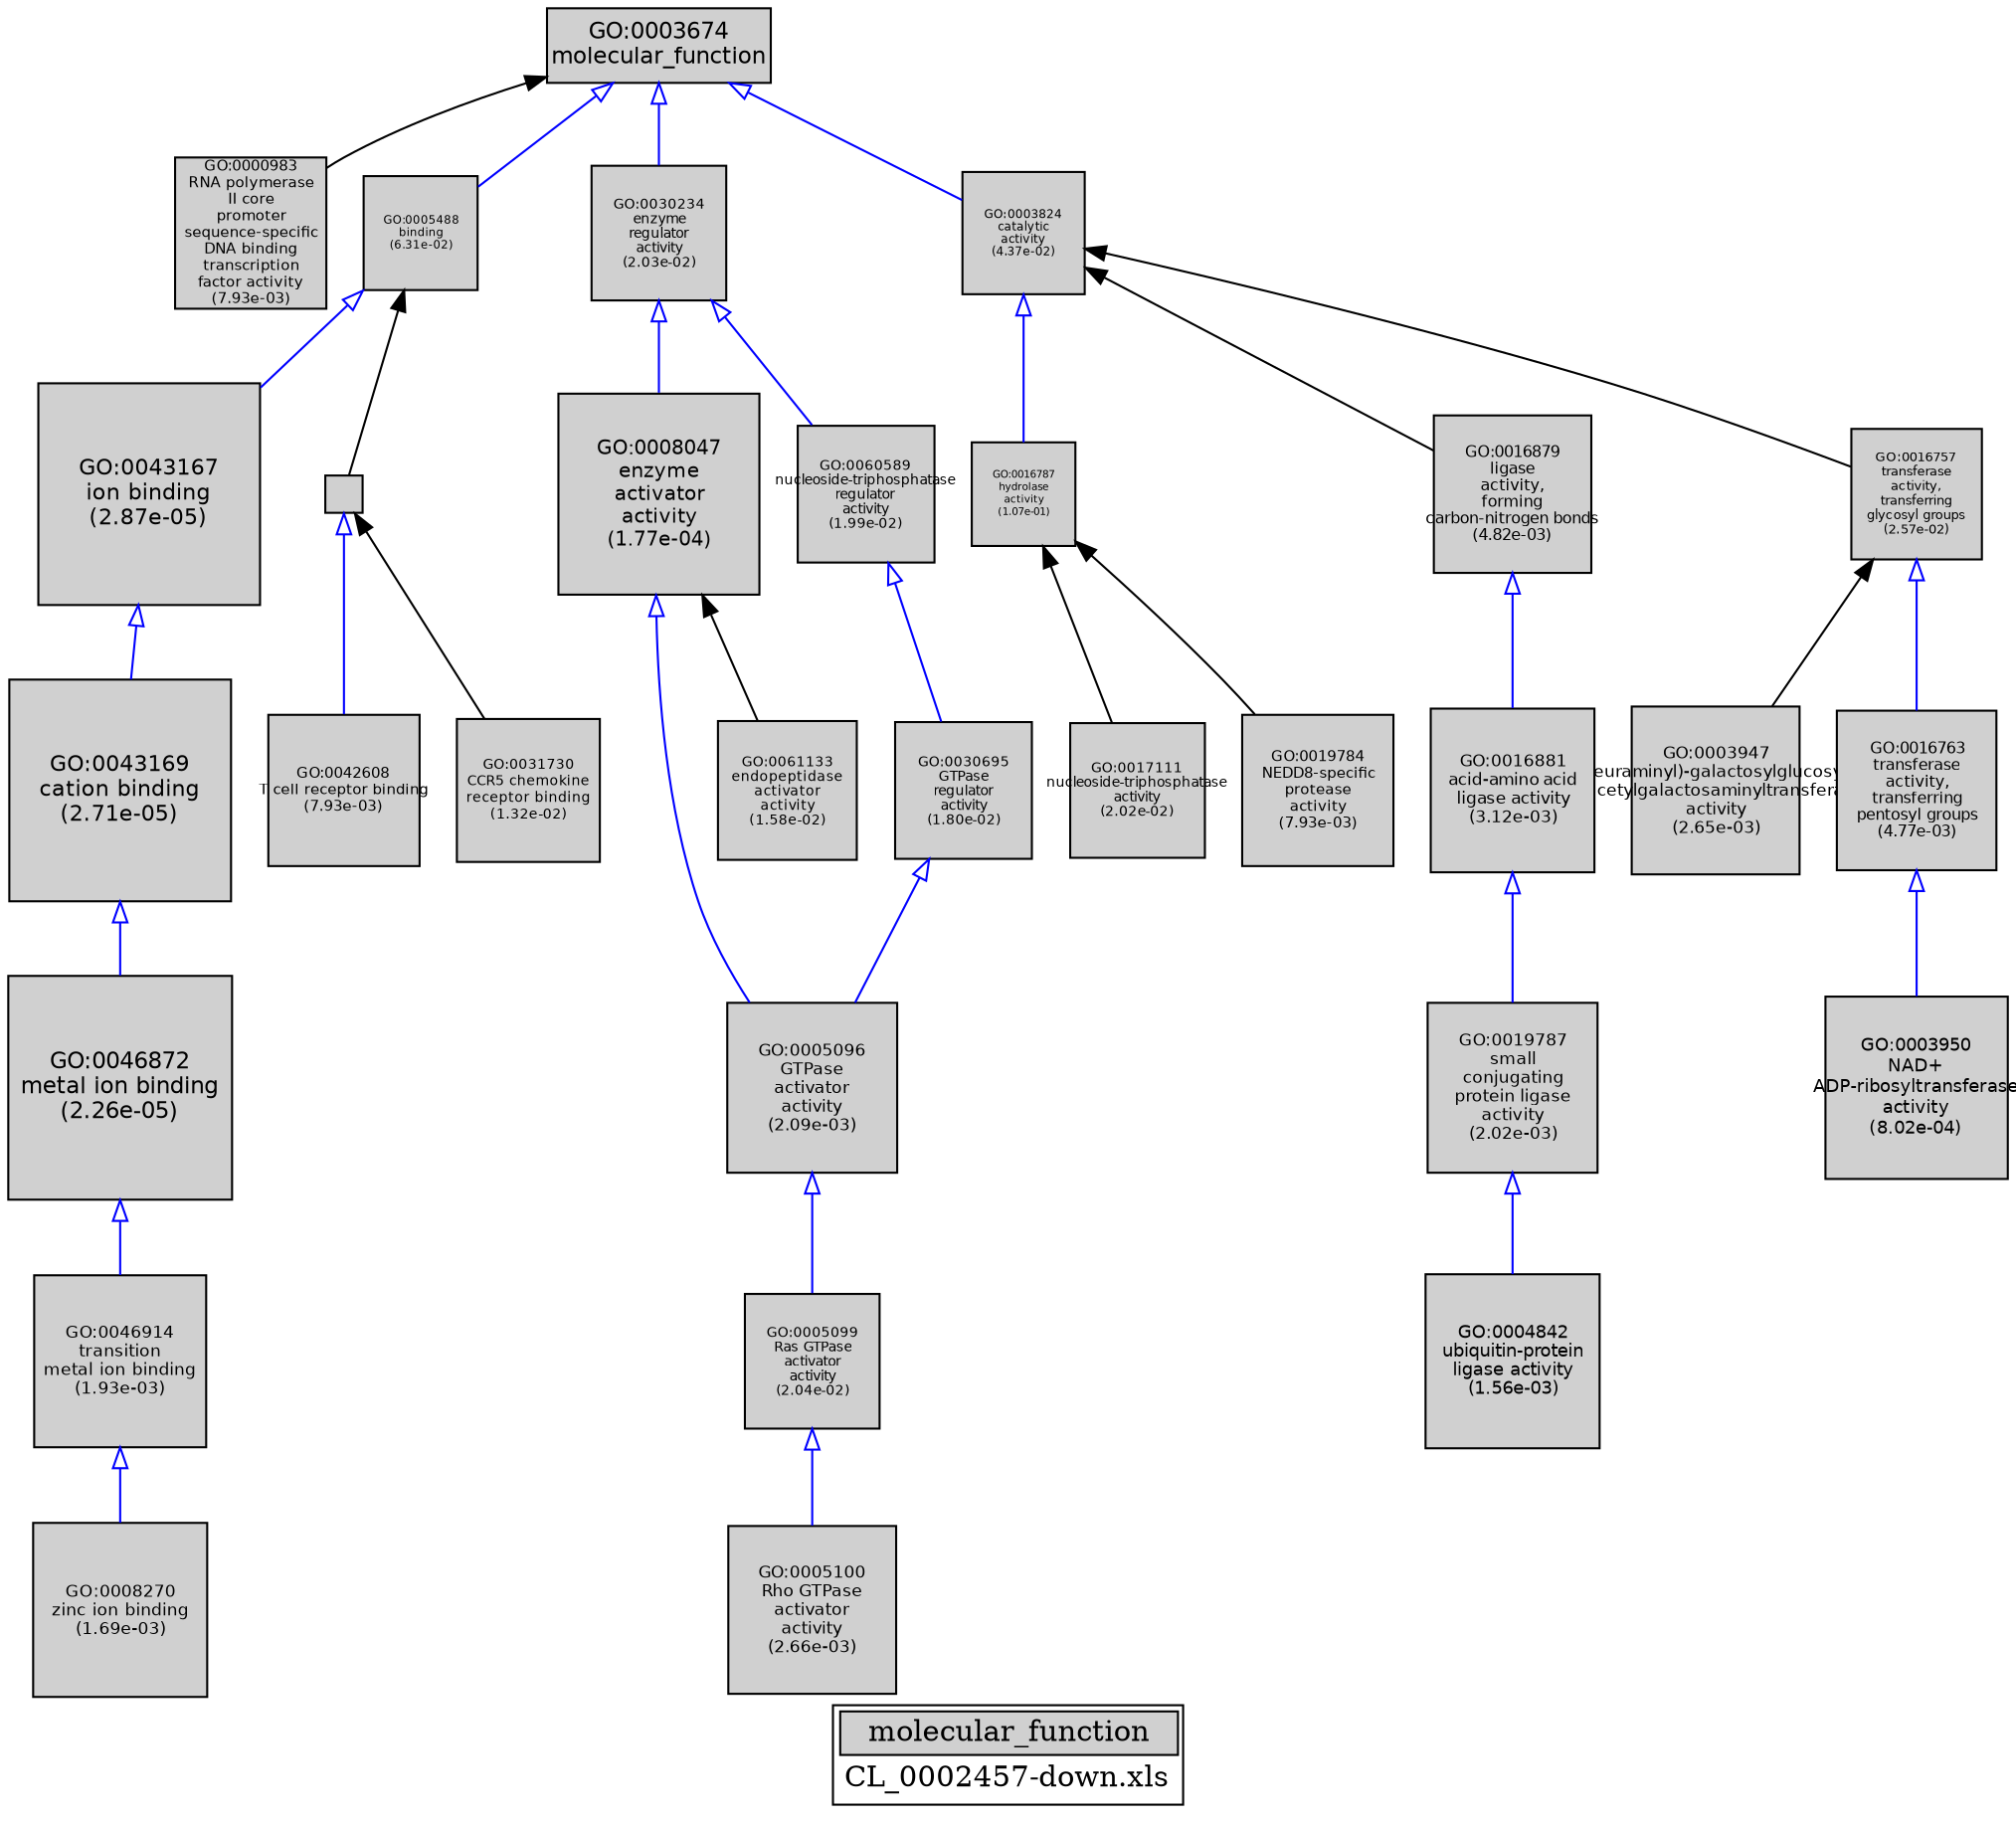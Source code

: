 digraph "molecular_function" {
graph [ bgcolor = "#FFFFFF", label = <<TABLE COLOR="black" BGCOLOR="white"><TR><TD COLSPAN="2" BGCOLOR="#D0D0D0"><FONT COLOR="black">molecular_function</FONT></TD></TR><TR><TD BORDER="0">CL_0002457-down.xls</TD></TR></TABLE>> ];
node [ fontname = "Helvetica" ];

subgraph "nodes" {

node [ style = "filled", fixedsize = "true", width = 1, shape = "box", fontsize = 9, fillcolor = "#D0D0D0", fontcolor = "black", color = "black" ];

"GO:0008047" [ URL = "#GO:0008047", label = <<TABLE BORDER="0"><TR><TD>GO:0008047<BR/>enzyme<BR/>activator<BR/>activity<BR/>(1.77e-04)</TD></TR></TABLE>>, width = 1.34874490571, shape = "box", fontsize = 9.7109633211, height = 1.34874490571 ];
"GO:0046872" [ URL = "#GO:0046872", label = <<TABLE BORDER="0"><TR><TD>GO:0046872<BR/>metal ion binding<BR/>(2.26e-05)</TD></TR></TABLE>>, width = 1.5, shape = "box", fontsize = 10.8, height = 1.5 ];
"GO:0003947" [ URL = "#GO:0003947", label = <<TABLE BORDER="0"><TR><TD>GO:0003947<BR/>(N-acetylneuraminyl)-galactosylglucosylceramide<BR/>N-acetylgalactosaminyltransferase<BR/>activity<BR/>(2.65e-03)</TD></TR></TABLE>>, width = 1.11902562977, shape = "box", fontsize = 8.05698453436, height = 1.11902562977 ];
"GO:0000983" [ URL = "#GO:0000983", label = <<TABLE BORDER="0"><TR><TD>GO:0000983<BR/>RNA polymerase<BR/>II core<BR/>promoter<BR/>sequence-specific<BR/>DNA binding<BR/>transcription<BR/>factor activity<BR/>(7.93e-03)</TD></TR></TABLE>>, width = 1.01130499906, shape = "box", fontsize = 7.28139599322, height = 1.01130499906 ];
"GO:0005488" [ URL = "#GO:0005488", label = <<TABLE BORDER="0"><TR><TD>GO:0005488<BR/>binding<BR/>(6.31e-02)</TD></TR></TABLE>>, width = 0.767196381593, shape = "box", fontsize = 5.52381394747, height = 0.767196381593 ];
"GO:0005096" [ URL = "#GO:0005096", label = <<TABLE BORDER="0"><TR><TD>GO:0005096<BR/>GTPase<BR/>activator<BR/>activity<BR/>(2.09e-03)</TD></TR></TABLE>>, width = 1.14097542755, shape = "box", fontsize = 8.21502307837, height = 1.14097542755 ];
"GO:0005099" [ URL = "#GO:0005099", label = <<TABLE BORDER="0"><TR><TD>GO:0005099<BR/>Ras GTPase<BR/>activator<BR/>activity<BR/>(2.04e-02)</TD></TR></TABLE>>, width = 0.908522930296, shape = "box", fontsize = 6.54136509813, height = 0.908522930296 ];
"GO:0042608" [ URL = "#GO:0042608", label = <<TABLE BORDER="0"><TR><TD>GO:0042608<BR/>T cell receptor binding<BR/>(7.93e-03)</TD></TR></TABLE>>, width = 1.01130499906, shape = "box", fontsize = 7.28139599322, height = 1.01130499906 ];
"GO:0016787" [ URL = "#GO:0016787", label = <<TABLE BORDER="0"><TR><TD>GO:0016787<BR/>hydrolase<BR/>activity<BR/>(1.07e-01)</TD></TR></TABLE>>, width = 0.691682056126, shape = "box", fontsize = 5.0, height = 0.691682056126 ];
"GO:0043167" [ URL = "#GO:0043167", label = <<TABLE BORDER="0"><TR><TD>GO:0043167<BR/>ion binding<BR/>(2.87e-05)</TD></TR></TABLE>>, width = 1.4831738144, shape = "box", fontsize = 10.6788514637, height = 1.4831738144 ];
"GO:0016879" [ URL = "#GO:0016879", label = <<TABLE BORDER="0"><TR><TD>GO:0016879<BR/>ligase<BR/>activity,<BR/>forming<BR/>carbon-nitrogen bonds<BR/>(4.82e-03)</TD></TR></TABLE>>, width = 1.06158902294, shape = "box", fontsize = 7.64344096519, height = 1.06158902294 ];
"GO:0008270" [ URL = "#GO:0008270", label = <<TABLE BORDER="0"><TR><TD>GO:0008270<BR/>zinc ion binding<BR/>(1.69e-03)</TD></TR></TABLE>>, width = 1.16015661516, shape = "box", fontsize = 8.35312762918, height = 1.16015661516 ];
"GO:0016881" [ URL = "#GO:0016881", label = <<TABLE BORDER="0"><TR><TD>GO:0016881<BR/>acid-amino acid<BR/>ligase activity<BR/>(3.12e-03)</TD></TR></TABLE>>, width = 1.10381287499, shape = "box", fontsize = 7.94745269994, height = 1.10381287499 ];
"GO:0031730" [ URL = "#GO:0031730", label = <<TABLE BORDER="0"><TR><TD>GO:0031730<BR/>CCR5 chemokine<BR/>receptor binding<BR/>(1.32e-02)</TD></TR></TABLE>>, width = 0.957248375884, shape = "box", fontsize = 6.89218830636, height = 0.957248375884 ];
"GO:0016757" [ URL = "#GO:0016757", label = <<TABLE BORDER="0"><TR><TD>GO:0016757<BR/>transferase<BR/>activity,<BR/>transferring<BR/>glycosyl groups<BR/>(2.57e-02)</TD></TR></TABLE>>, width = 0.881157872239, shape = "box", fontsize = 6.34433668012, height = 0.881157872239 ];
"GO:0043169" [ URL = "#GO:0043169", label = <<TABLE BORDER="0"><TR><TD>GO:0043169<BR/>cation binding<BR/>(2.71e-05)</TD></TR></TABLE>>, width = 1.48719775252, shape = "box", fontsize = 10.7078238181, height = 1.48719775252 ];
"GO:0030234" [ URL = "#GO:0030234", label = <<TABLE BORDER="0"><TR><TD>GO:0030234<BR/>enzyme<BR/>regulator<BR/>activity<BR/>(2.03e-02)</TD></TR></TABLE>>, width = 0.908749551519, shape = "box", fontsize = 6.54299677094, height = 0.908749551519 ];
"GO:0005100" [ URL = "#GO:0005100", label = <<TABLE BORDER="0"><TR><TD>GO:0005100<BR/>Rho GTPase<BR/>activator<BR/>activity<BR/>(2.66e-03)</TD></TR></TABLE>>, width = 1.11881607962, shape = "box", fontsize = 8.05547577329, height = 1.11881607962 ];
"GO:0030695" [ URL = "#GO:0030695", label = <<TABLE BORDER="0"><TR><TD>GO:0030695<BR/>GTPase<BR/>regulator<BR/>activity<BR/>(1.80e-02)</TD></TR></TABLE>>, width = 0.92270540236, shape = "box", fontsize = 6.64347889699, height = 0.92270540236 ];
"GO:0017111" [ URL = "#GO:0017111", label = <<TABLE BORDER="0"><TR><TD>GO:0017111<BR/>nucleoside-triphosphatase<BR/>activity<BR/>(2.02e-02)</TD></TR></TABLE>>, width = 0.909512565649, shape = "box", fontsize = 6.54849047267, height = 0.909512565649 ];
"GO:0060589" [ URL = "#GO:0060589", label = <<TABLE BORDER="0"><TR><TD>GO:0060589<BR/>nucleoside-triphosphatase<BR/>regulator<BR/>activity<BR/>(1.99e-02)</TD></TR></TABLE>>, width = 0.911102018518, shape = "box", fontsize = 6.55993453333, height = 0.911102018518 ];
"GO:0005102" [ URL = "#GO:0005102", label = "", width = 0.254842982895, shape = "box", height = 0.254842982895 ];
"GO:0003674" [ URL = "#GO:0003674", label = <<TABLE BORDER="0"><TR><TD>GO:0003674<BR/>molecular_function</TD></TR></TABLE>>, width = 1.5, shape = "box", fontsize = 10.8 ];
"GO:0016763" [ URL = "#GO:0016763", label = <<TABLE BORDER="0"><TR><TD>GO:0016763<BR/>transferase<BR/>activity,<BR/>transferring<BR/>pentosyl groups<BR/>(4.77e-03)</TD></TR></TABLE>>, width = 1.06267364653, shape = "box", fontsize = 7.65125025502, height = 1.06267364653 ];
"GO:0003824" [ URL = "#GO:0003824", label = <<TABLE BORDER="0"><TR><TD>GO:0003824<BR/>catalytic<BR/>activity<BR/>(4.37e-02)</TD></TR></TABLE>>, width = 0.815686732979, shape = "box", fontsize = 5.87294447745, height = 0.815686732979 ];
"GO:0061133" [ URL = "#GO:0061133", label = <<TABLE BORDER="0"><TR><TD>GO:0061133<BR/>endopeptidase<BR/>activator<BR/>activity<BR/>(1.58e-02)</TD></TR></TABLE>>, width = 0.937241206169, shape = "box", fontsize = 6.74813668441, height = 0.937241206169 ];
"GO:0003950" [ URL = "#GO:0003950", label = <<TABLE BORDER="0"><TR><TD>GO:0003950<BR/>NAD+<BR/>ADP-ribosyltransferase<BR/>activity<BR/>(8.02e-04)</TD></TR></TABLE>>, width = 1.22572237093, shape = "box", fontsize = 8.82520107066, height = 1.22572237093 ];
"GO:0019784" [ URL = "#GO:0019784", label = <<TABLE BORDER="0"><TR><TD>GO:0019784<BR/>NEDD8-specific<BR/>protease<BR/>activity<BR/>(7.93e-03)</TD></TR></TABLE>>, width = 1.01130499906, shape = "box", fontsize = 7.28139599322, height = 1.01130499906 ];
"GO:0046914" [ URL = "#GO:0046914", label = <<TABLE BORDER="0"><TR><TD>GO:0046914<BR/>transition<BR/>metal ion binding<BR/>(1.93e-03)</TD></TR></TABLE>>, width = 1.14808625308, shape = "box", fontsize = 8.26622102217, height = 1.14808625308 ];
"GO:0004842" [ URL = "#GO:0004842", label = <<TABLE BORDER="0"><TR><TD>GO:0004842<BR/>ubiquitin-protein<BR/>ligase activity<BR/>(1.56e-03)</TD></TR></TABLE>>, width = 1.16777983387, shape = "box", fontsize = 8.40801480384, height = 1.16777983387 ];
"GO:0019787" [ URL = "#GO:0019787", label = <<TABLE BORDER="0"><TR><TD>GO:0019787<BR/>small<BR/>conjugating<BR/>protein ligase<BR/>activity<BR/>(2.02e-03)</TD></TR></TABLE>>, width = 1.144230231, shape = "box", fontsize = 8.23845766319, height = 1.144230231 ];
}
subgraph "edges" {


edge [ dir = "back", weight = 1 ];
subgraph "regulates" {


edge [ color = "cyan", arrowtail = "none" ];
subgraph "positive" {


edge [ color = "green", arrowtail = "vee" ];
}
subgraph "negative" {


edge [ color = "red", arrowtail = "tee" ];
}
}
subgraph "part_of" {


edge [ color = "purple", arrowtail = "diamond", weight = 2.5 ];
}
subgraph "is_a" {


edge [ color = "blue", arrowtail = "empty", weight = 5.0 ];
"GO:0043167" -> "GO:0043169";
"GO:0043169" -> "GO:0046872";
"GO:0016879" -> "GO:0016881";
"GO:0008047" -> "GO:0005096";
"GO:0005096" -> "GO:0005099";
"GO:0016757" -> "GO:0016763";
"GO:0030695" -> "GO:0005096";
"GO:0005102" -> "GO:0042608";
"GO:0060589" -> "GO:0030695";
"GO:0003674" -> "GO:0005488";
"GO:0046914" -> "GO:0008270";
"GO:0005488" -> "GO:0043167";
"GO:0016763" -> "GO:0003950";
"GO:0046872" -> "GO:0046914";
"GO:0019787" -> "GO:0004842";
"GO:0030234" -> "GO:0008047";
"GO:0003824" -> "GO:0016787";
"GO:0003674" -> "GO:0003824";
"GO:0005099" -> "GO:0005100";
"GO:0003674" -> "GO:0030234";
"GO:0016881" -> "GO:0019787";
"GO:0030234" -> "GO:0060589";
}
"GO:0016787" -> "GO:0019784";
"GO:0005488" -> "GO:0005102";
"GO:0003824" -> "GO:0016879";
"GO:0003674" -> "GO:0000983";
"GO:0016787" -> "GO:0017111";
"GO:0005102" -> "GO:0031730";
"GO:0003824" -> "GO:0016757";
"GO:0008047" -> "GO:0061133";
"GO:0016757" -> "GO:0003947";
}
}
